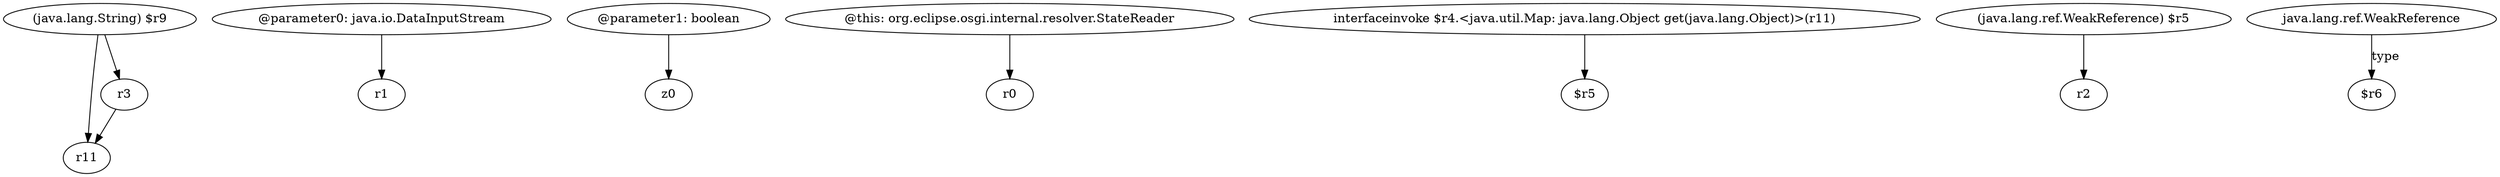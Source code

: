 digraph g {
0[label="(java.lang.String) $r9"]
1[label="r11"]
0->1[label=""]
2[label="@parameter0: java.io.DataInputStream"]
3[label="r1"]
2->3[label=""]
4[label="@parameter1: boolean"]
5[label="z0"]
4->5[label=""]
6[label="@this: org.eclipse.osgi.internal.resolver.StateReader"]
7[label="r0"]
6->7[label=""]
8[label="interfaceinvoke $r4.<java.util.Map: java.lang.Object get(java.lang.Object)>(r11)"]
9[label="$r5"]
8->9[label=""]
10[label="(java.lang.ref.WeakReference) $r5"]
11[label="r2"]
10->11[label=""]
12[label="r3"]
0->12[label=""]
13[label="java.lang.ref.WeakReference"]
14[label="$r6"]
13->14[label="type"]
12->1[label=""]
}